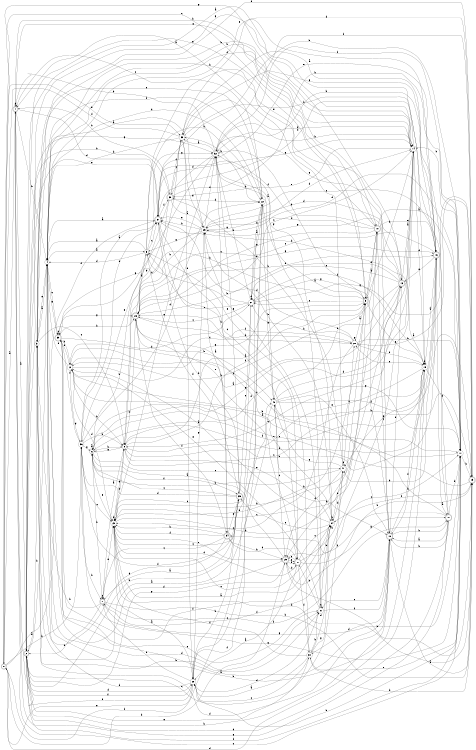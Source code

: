 digraph n34_10 {
__start0 [label="" shape="none"];

rankdir=LR;
size="8,5";

s0 [style="rounded,filled", color="black", fillcolor="white" shape="doublecircle", label="0"];
s1 [style="rounded,filled", color="black", fillcolor="white" shape="doublecircle", label="1"];
s2 [style="rounded,filled", color="black", fillcolor="white" shape="doublecircle", label="2"];
s3 [style="filled", color="black", fillcolor="white" shape="circle", label="3"];
s4 [style="filled", color="black", fillcolor="white" shape="circle", label="4"];
s5 [style="filled", color="black", fillcolor="white" shape="circle", label="5"];
s6 [style="filled", color="black", fillcolor="white" shape="circle", label="6"];
s7 [style="rounded,filled", color="black", fillcolor="white" shape="doublecircle", label="7"];
s8 [style="filled", color="black", fillcolor="white" shape="circle", label="8"];
s9 [style="rounded,filled", color="black", fillcolor="white" shape="doublecircle", label="9"];
s10 [style="rounded,filled", color="black", fillcolor="white" shape="doublecircle", label="10"];
s11 [style="filled", color="black", fillcolor="white" shape="circle", label="11"];
s12 [style="filled", color="black", fillcolor="white" shape="circle", label="12"];
s13 [style="rounded,filled", color="black", fillcolor="white" shape="doublecircle", label="13"];
s14 [style="filled", color="black", fillcolor="white" shape="circle", label="14"];
s15 [style="filled", color="black", fillcolor="white" shape="circle", label="15"];
s16 [style="rounded,filled", color="black", fillcolor="white" shape="doublecircle", label="16"];
s17 [style="rounded,filled", color="black", fillcolor="white" shape="doublecircle", label="17"];
s18 [style="rounded,filled", color="black", fillcolor="white" shape="doublecircle", label="18"];
s19 [style="rounded,filled", color="black", fillcolor="white" shape="doublecircle", label="19"];
s20 [style="filled", color="black", fillcolor="white" shape="circle", label="20"];
s21 [style="filled", color="black", fillcolor="white" shape="circle", label="21"];
s22 [style="filled", color="black", fillcolor="white" shape="circle", label="22"];
s23 [style="filled", color="black", fillcolor="white" shape="circle", label="23"];
s24 [style="filled", color="black", fillcolor="white" shape="circle", label="24"];
s25 [style="filled", color="black", fillcolor="white" shape="circle", label="25"];
s26 [style="rounded,filled", color="black", fillcolor="white" shape="doublecircle", label="26"];
s27 [style="rounded,filled", color="black", fillcolor="white" shape="doublecircle", label="27"];
s28 [style="filled", color="black", fillcolor="white" shape="circle", label="28"];
s29 [style="rounded,filled", color="black", fillcolor="white" shape="doublecircle", label="29"];
s30 [style="filled", color="black", fillcolor="white" shape="circle", label="30"];
s31 [style="filled", color="black", fillcolor="white" shape="circle", label="31"];
s32 [style="filled", color="black", fillcolor="white" shape="circle", label="32"];
s33 [style="filled", color="black", fillcolor="white" shape="circle", label="33"];
s34 [style="rounded,filled", color="black", fillcolor="white" shape="doublecircle", label="34"];
s35 [style="rounded,filled", color="black", fillcolor="white" shape="doublecircle", label="35"];
s36 [style="filled", color="black", fillcolor="white" shape="circle", label="36"];
s37 [style="rounded,filled", color="black", fillcolor="white" shape="doublecircle", label="37"];
s38 [style="rounded,filled", color="black", fillcolor="white" shape="doublecircle", label="38"];
s39 [style="rounded,filled", color="black", fillcolor="white" shape="doublecircle", label="39"];
s40 [style="filled", color="black", fillcolor="white" shape="circle", label="40"];
s41 [style="filled", color="black", fillcolor="white" shape="circle", label="41"];
s0 -> s1 [label="a"];
s0 -> s29 [label="b"];
s0 -> s9 [label="c"];
s0 -> s15 [label="d"];
s0 -> s33 [label="e"];
s0 -> s37 [label="f"];
s0 -> s13 [label="g"];
s0 -> s36 [label="h"];
s1 -> s2 [label="a"];
s1 -> s10 [label="b"];
s1 -> s22 [label="c"];
s1 -> s37 [label="d"];
s1 -> s10 [label="e"];
s1 -> s11 [label="f"];
s1 -> s1 [label="g"];
s1 -> s4 [label="h"];
s2 -> s3 [label="a"];
s2 -> s38 [label="b"];
s2 -> s41 [label="c"];
s2 -> s28 [label="d"];
s2 -> s30 [label="e"];
s2 -> s28 [label="f"];
s2 -> s9 [label="g"];
s2 -> s35 [label="h"];
s3 -> s4 [label="a"];
s3 -> s14 [label="b"];
s3 -> s8 [label="c"];
s3 -> s18 [label="d"];
s3 -> s4 [label="e"];
s3 -> s22 [label="f"];
s3 -> s32 [label="g"];
s3 -> s31 [label="h"];
s4 -> s5 [label="a"];
s4 -> s2 [label="b"];
s4 -> s39 [label="c"];
s4 -> s31 [label="d"];
s4 -> s16 [label="e"];
s4 -> s14 [label="f"];
s4 -> s39 [label="g"];
s4 -> s15 [label="h"];
s5 -> s4 [label="a"];
s5 -> s6 [label="b"];
s5 -> s37 [label="c"];
s5 -> s4 [label="d"];
s5 -> s13 [label="e"];
s5 -> s35 [label="f"];
s5 -> s32 [label="g"];
s5 -> s22 [label="h"];
s6 -> s6 [label="a"];
s6 -> s7 [label="b"];
s6 -> s41 [label="c"];
s6 -> s14 [label="d"];
s6 -> s23 [label="e"];
s6 -> s35 [label="f"];
s6 -> s13 [label="g"];
s6 -> s8 [label="h"];
s7 -> s8 [label="a"];
s7 -> s19 [label="b"];
s7 -> s7 [label="c"];
s7 -> s2 [label="d"];
s7 -> s23 [label="e"];
s7 -> s17 [label="f"];
s7 -> s11 [label="g"];
s7 -> s3 [label="h"];
s8 -> s9 [label="a"];
s8 -> s16 [label="b"];
s8 -> s15 [label="c"];
s8 -> s23 [label="d"];
s8 -> s18 [label="e"];
s8 -> s9 [label="f"];
s8 -> s6 [label="g"];
s8 -> s26 [label="h"];
s9 -> s10 [label="a"];
s9 -> s32 [label="b"];
s9 -> s21 [label="c"];
s9 -> s10 [label="d"];
s9 -> s15 [label="e"];
s9 -> s29 [label="f"];
s9 -> s12 [label="g"];
s9 -> s39 [label="h"];
s10 -> s11 [label="a"];
s10 -> s12 [label="b"];
s10 -> s18 [label="c"];
s10 -> s25 [label="d"];
s10 -> s16 [label="e"];
s10 -> s37 [label="f"];
s10 -> s26 [label="g"];
s10 -> s4 [label="h"];
s11 -> s12 [label="a"];
s11 -> s14 [label="b"];
s11 -> s1 [label="c"];
s11 -> s25 [label="d"];
s11 -> s30 [label="e"];
s11 -> s32 [label="f"];
s11 -> s36 [label="g"];
s11 -> s19 [label="h"];
s12 -> s13 [label="a"];
s12 -> s8 [label="b"];
s12 -> s20 [label="c"];
s12 -> s23 [label="d"];
s12 -> s4 [label="e"];
s12 -> s39 [label="f"];
s12 -> s36 [label="g"];
s12 -> s11 [label="h"];
s13 -> s14 [label="a"];
s13 -> s23 [label="b"];
s13 -> s23 [label="c"];
s13 -> s25 [label="d"];
s13 -> s21 [label="e"];
s13 -> s40 [label="f"];
s13 -> s32 [label="g"];
s13 -> s26 [label="h"];
s14 -> s2 [label="a"];
s14 -> s9 [label="b"];
s14 -> s8 [label="c"];
s14 -> s15 [label="d"];
s14 -> s38 [label="e"];
s14 -> s7 [label="f"];
s14 -> s2 [label="g"];
s14 -> s4 [label="h"];
s15 -> s16 [label="a"];
s15 -> s15 [label="b"];
s15 -> s8 [label="c"];
s15 -> s11 [label="d"];
s15 -> s20 [label="e"];
s15 -> s21 [label="f"];
s15 -> s41 [label="g"];
s15 -> s18 [label="h"];
s16 -> s17 [label="a"];
s16 -> s41 [label="b"];
s16 -> s26 [label="c"];
s16 -> s8 [label="d"];
s16 -> s13 [label="e"];
s16 -> s6 [label="f"];
s16 -> s33 [label="g"];
s16 -> s32 [label="h"];
s17 -> s18 [label="a"];
s17 -> s11 [label="b"];
s17 -> s12 [label="c"];
s17 -> s2 [label="d"];
s17 -> s37 [label="e"];
s17 -> s34 [label="f"];
s17 -> s2 [label="g"];
s17 -> s18 [label="h"];
s18 -> s19 [label="a"];
s18 -> s17 [label="b"];
s18 -> s31 [label="c"];
s18 -> s30 [label="d"];
s18 -> s13 [label="e"];
s18 -> s15 [label="f"];
s18 -> s25 [label="g"];
s18 -> s2 [label="h"];
s19 -> s20 [label="a"];
s19 -> s40 [label="b"];
s19 -> s6 [label="c"];
s19 -> s33 [label="d"];
s19 -> s3 [label="e"];
s19 -> s24 [label="f"];
s19 -> s21 [label="g"];
s19 -> s23 [label="h"];
s20 -> s9 [label="a"];
s20 -> s21 [label="b"];
s20 -> s23 [label="c"];
s20 -> s37 [label="d"];
s20 -> s15 [label="e"];
s20 -> s26 [label="f"];
s20 -> s20 [label="g"];
s20 -> s11 [label="h"];
s21 -> s22 [label="a"];
s21 -> s25 [label="b"];
s21 -> s26 [label="c"];
s21 -> s21 [label="d"];
s21 -> s37 [label="e"];
s21 -> s0 [label="f"];
s21 -> s18 [label="g"];
s21 -> s32 [label="h"];
s22 -> s9 [label="a"];
s22 -> s21 [label="b"];
s22 -> s23 [label="c"];
s22 -> s4 [label="d"];
s22 -> s3 [label="e"];
s22 -> s28 [label="f"];
s22 -> s40 [label="g"];
s22 -> s33 [label="h"];
s23 -> s24 [label="a"];
s23 -> s23 [label="b"];
s23 -> s40 [label="c"];
s23 -> s27 [label="d"];
s23 -> s29 [label="e"];
s23 -> s9 [label="f"];
s23 -> s8 [label="g"];
s23 -> s10 [label="h"];
s24 -> s12 [label="a"];
s24 -> s25 [label="b"];
s24 -> s23 [label="c"];
s24 -> s41 [label="d"];
s24 -> s35 [label="e"];
s24 -> s26 [label="f"];
s24 -> s32 [label="g"];
s24 -> s24 [label="h"];
s25 -> s2 [label="a"];
s25 -> s26 [label="b"];
s25 -> s17 [label="c"];
s25 -> s14 [label="d"];
s25 -> s37 [label="e"];
s25 -> s32 [label="f"];
s25 -> s5 [label="g"];
s25 -> s37 [label="h"];
s26 -> s5 [label="a"];
s26 -> s20 [label="b"];
s26 -> s14 [label="c"];
s26 -> s16 [label="d"];
s26 -> s27 [label="e"];
s26 -> s34 [label="f"];
s26 -> s16 [label="g"];
s26 -> s40 [label="h"];
s27 -> s28 [label="a"];
s27 -> s9 [label="b"];
s27 -> s24 [label="c"];
s27 -> s29 [label="d"];
s27 -> s29 [label="e"];
s27 -> s30 [label="f"];
s27 -> s17 [label="g"];
s27 -> s5 [label="h"];
s28 -> s23 [label="a"];
s28 -> s7 [label="b"];
s28 -> s22 [label="c"];
s28 -> s4 [label="d"];
s28 -> s0 [label="e"];
s28 -> s1 [label="f"];
s28 -> s25 [label="g"];
s28 -> s11 [label="h"];
s29 -> s6 [label="a"];
s29 -> s19 [label="b"];
s29 -> s11 [label="c"];
s29 -> s4 [label="d"];
s29 -> s27 [label="e"];
s29 -> s27 [label="f"];
s29 -> s2 [label="g"];
s29 -> s19 [label="h"];
s30 -> s28 [label="a"];
s30 -> s31 [label="b"];
s30 -> s28 [label="c"];
s30 -> s24 [label="d"];
s30 -> s5 [label="e"];
s30 -> s23 [label="f"];
s30 -> s24 [label="g"];
s30 -> s19 [label="h"];
s31 -> s32 [label="a"];
s31 -> s24 [label="b"];
s31 -> s31 [label="c"];
s31 -> s28 [label="d"];
s31 -> s12 [label="e"];
s31 -> s18 [label="f"];
s31 -> s5 [label="g"];
s31 -> s27 [label="h"];
s32 -> s33 [label="a"];
s32 -> s1 [label="b"];
s32 -> s34 [label="c"];
s32 -> s38 [label="d"];
s32 -> s23 [label="e"];
s32 -> s19 [label="f"];
s32 -> s39 [label="g"];
s32 -> s14 [label="h"];
s33 -> s16 [label="a"];
s33 -> s15 [label="b"];
s33 -> s8 [label="c"];
s33 -> s14 [label="d"];
s33 -> s28 [label="e"];
s33 -> s0 [label="f"];
s33 -> s25 [label="g"];
s33 -> s4 [label="h"];
s34 -> s25 [label="a"];
s34 -> s29 [label="b"];
s34 -> s7 [label="c"];
s34 -> s27 [label="d"];
s34 -> s35 [label="e"];
s34 -> s23 [label="f"];
s34 -> s3 [label="g"];
s34 -> s23 [label="h"];
s35 -> s7 [label="a"];
s35 -> s28 [label="b"];
s35 -> s6 [label="c"];
s35 -> s36 [label="d"];
s35 -> s21 [label="e"];
s35 -> s36 [label="f"];
s35 -> s32 [label="g"];
s35 -> s37 [label="h"];
s36 -> s37 [label="a"];
s36 -> s7 [label="b"];
s36 -> s23 [label="c"];
s36 -> s22 [label="d"];
s36 -> s37 [label="e"];
s36 -> s39 [label="f"];
s36 -> s6 [label="g"];
s36 -> s8 [label="h"];
s37 -> s4 [label="a"];
s37 -> s11 [label="b"];
s37 -> s27 [label="c"];
s37 -> s16 [label="d"];
s37 -> s2 [label="e"];
s37 -> s38 [label="f"];
s37 -> s14 [label="g"];
s37 -> s15 [label="h"];
s38 -> s25 [label="a"];
s38 -> s1 [label="b"];
s38 -> s33 [label="c"];
s38 -> s22 [label="d"];
s38 -> s36 [label="e"];
s38 -> s33 [label="f"];
s38 -> s8 [label="g"];
s38 -> s11 [label="h"];
s39 -> s18 [label="a"];
s39 -> s26 [label="b"];
s39 -> s39 [label="c"];
s39 -> s21 [label="d"];
s39 -> s31 [label="e"];
s39 -> s24 [label="f"];
s39 -> s26 [label="g"];
s39 -> s12 [label="h"];
s40 -> s3 [label="a"];
s40 -> s24 [label="b"];
s40 -> s29 [label="c"];
s40 -> s14 [label="d"];
s40 -> s18 [label="e"];
s40 -> s19 [label="f"];
s40 -> s11 [label="g"];
s40 -> s32 [label="h"];
s41 -> s1 [label="a"];
s41 -> s24 [label="b"];
s41 -> s20 [label="c"];
s41 -> s41 [label="d"];
s41 -> s38 [label="e"];
s41 -> s29 [label="f"];
s41 -> s40 [label="g"];
s41 -> s6 [label="h"];

}